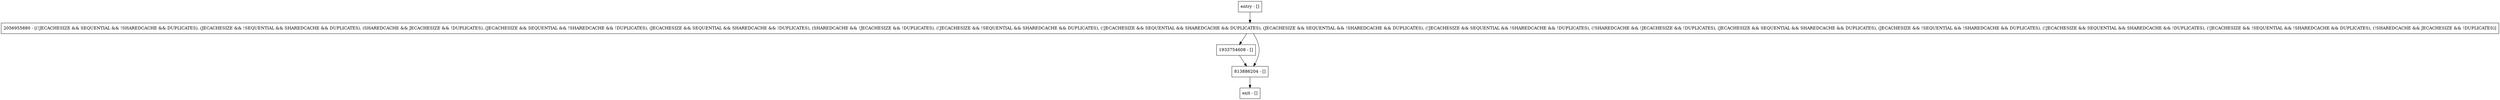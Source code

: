 digraph subtractFromMemoryBudget {
node [shape=record];
entry [label="entry - []"];
exit [label="exit - []"];
1933754608 [label="1933754608 - []"];
2056955880 [label="2056955880 - [(!JECACHESIZE && SEQUENTIAL && !SHAREDCACHE && DUPLICATES), (JECACHESIZE && !SEQUENTIAL && SHAREDCACHE && DUPLICATES), (SHAREDCACHE && JECACHESIZE && !DUPLICATES), (JECACHESIZE && SEQUENTIAL && !SHAREDCACHE && !DUPLICATES), (JECACHESIZE && SEQUENTIAL && SHAREDCACHE && !DUPLICATES), (SHAREDCACHE && !JECACHESIZE && !DUPLICATES), (!JECACHESIZE && !SEQUENTIAL && SHAREDCACHE && DUPLICATES), (!JECACHESIZE && SEQUENTIAL && SHAREDCACHE && DUPLICATES), (JECACHESIZE && SEQUENTIAL && !SHAREDCACHE && DUPLICATES), (!JECACHESIZE && SEQUENTIAL && !SHAREDCACHE && !DUPLICATES), (!SHAREDCACHE && !JECACHESIZE && !DUPLICATES), (JECACHESIZE && SEQUENTIAL && SHAREDCACHE && DUPLICATES), (JECACHESIZE && !SEQUENTIAL && !SHAREDCACHE && DUPLICATES), (!JECACHESIZE && SEQUENTIAL && SHAREDCACHE && !DUPLICATES), (!JECACHESIZE && !SEQUENTIAL && !SHAREDCACHE && DUPLICATES), (!SHAREDCACHE && JECACHESIZE && !DUPLICATES)]"];
813886204 [label="813886204 - []"];
entry;
exit;
entry -> 2056955880;
1933754608 -> 813886204;
2056955880 -> 1933754608;
2056955880 -> 813886204;
813886204 -> exit;
}
